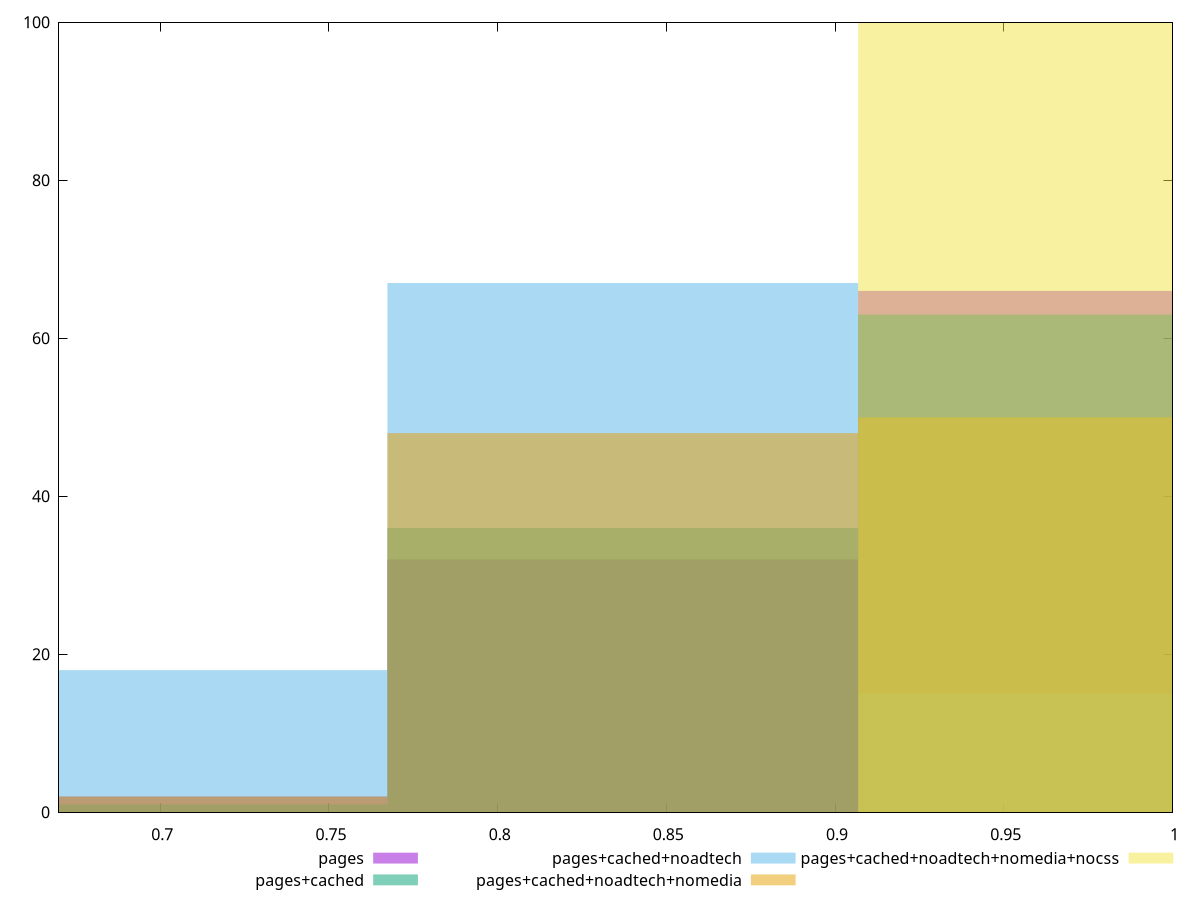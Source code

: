 reset

$pages <<EOF
0.9766050189663281 66
0.6975750135473773 2
0.8370900162568526 32
EOF

$pagesCached <<EOF
0.6975750135473773 1
0.8370900162568526 36
0.9766050189663281 63
EOF

$pagesCachedNoadtech <<EOF
0.6975750135473773 18
0.8370900162568526 67
0.9766050189663281 15
EOF

$pagesCachedNoadtechNomedia <<EOF
0.6975750135473773 2
0.9766050189663281 50
0.8370900162568526 48
EOF

$pagesCachedNoadtechNomediaNocss <<EOF
0.9766050189663281 100
EOF

set key outside below
set boxwidth 0.13951500270947545
set xrange [0.67:1]
set yrange [0:100]
set trange [0:100]
set style fill transparent solid 0.5 noborder
set terminal svg size 640, 530 enhanced background rgb 'white'
set output "report_00019_2021-02-10T18-14-37.922Z//unused-css-rules/comparison/histogram/all_score.svg"

plot $pages title "pages" with boxes, \
     $pagesCached title "pages+cached" with boxes, \
     $pagesCachedNoadtech title "pages+cached+noadtech" with boxes, \
     $pagesCachedNoadtechNomedia title "pages+cached+noadtech+nomedia" with boxes, \
     $pagesCachedNoadtechNomediaNocss title "pages+cached+noadtech+nomedia+nocss" with boxes

reset
